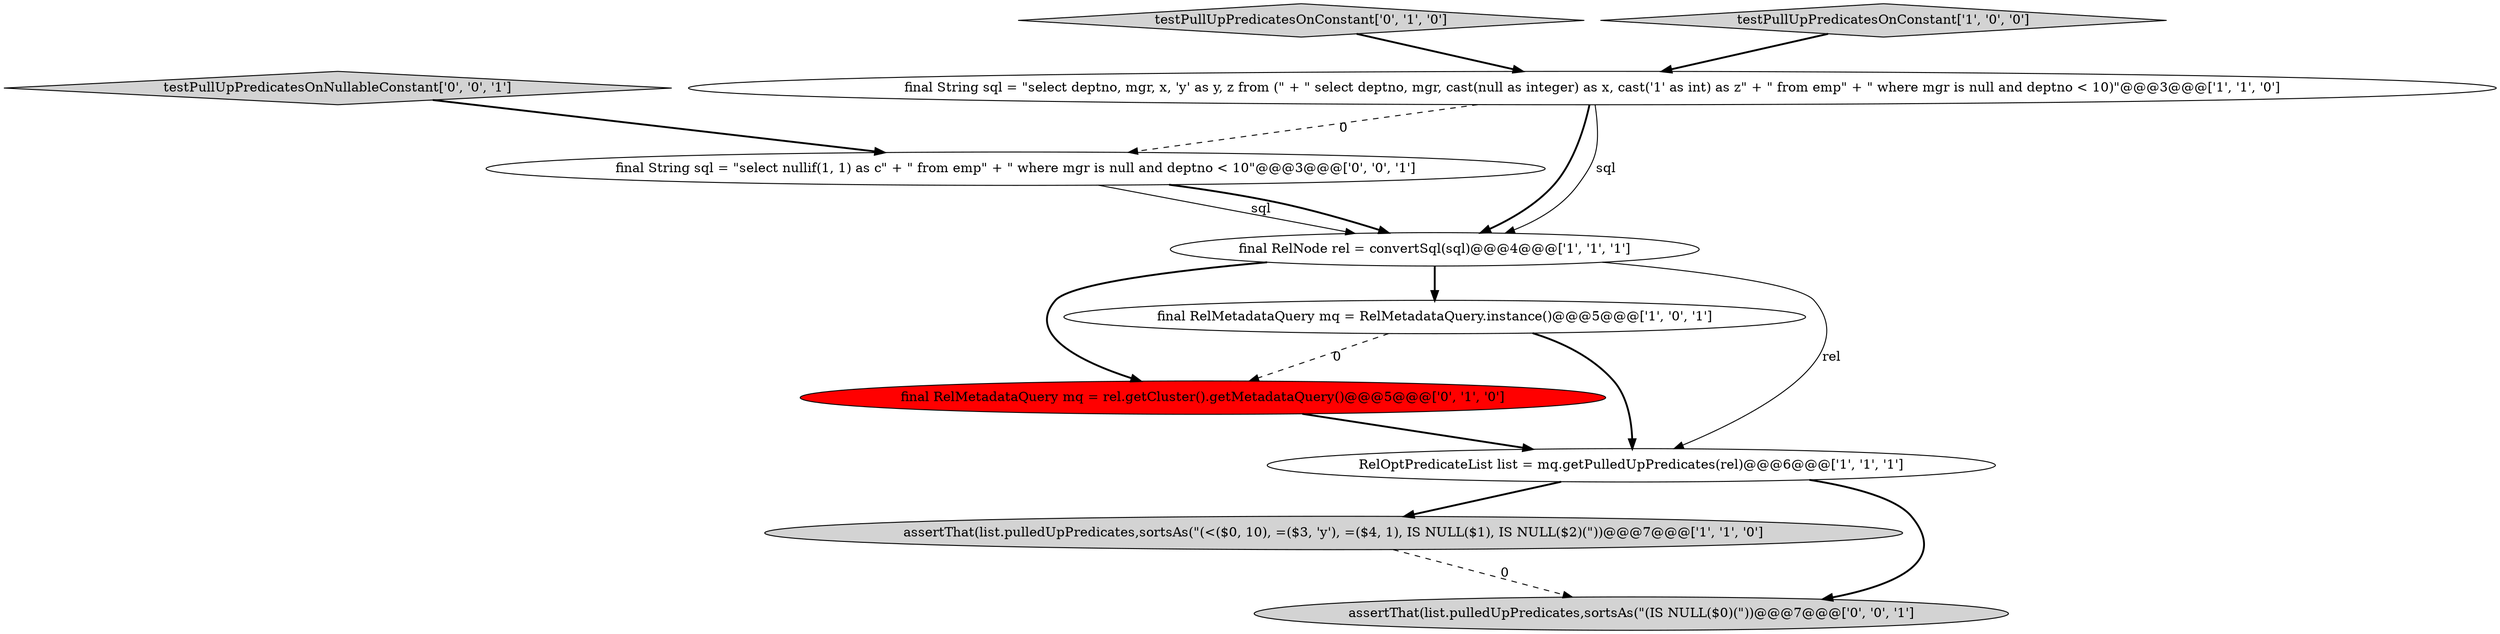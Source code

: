 digraph {
2 [style = filled, label = "final RelNode rel = convertSql(sql)@@@4@@@['1', '1', '1']", fillcolor = white, shape = ellipse image = "AAA0AAABBB1BBB"];
6 [style = filled, label = "final RelMetadataQuery mq = rel.getCluster().getMetadataQuery()@@@5@@@['0', '1', '0']", fillcolor = red, shape = ellipse image = "AAA1AAABBB2BBB"];
4 [style = filled, label = "final String sql = \"select deptno, mgr, x, 'y' as y, z from (\" + \" select deptno, mgr, cast(null as integer) as x, cast('1' as int) as z\" + \" from emp\" + \" where mgr is null and deptno < 10)\"@@@3@@@['1', '1', '0']", fillcolor = white, shape = ellipse image = "AAA0AAABBB1BBB"];
0 [style = filled, label = "final RelMetadataQuery mq = RelMetadataQuery.instance()@@@5@@@['1', '0', '1']", fillcolor = white, shape = ellipse image = "AAA0AAABBB1BBB"];
7 [style = filled, label = "testPullUpPredicatesOnConstant['0', '1', '0']", fillcolor = lightgray, shape = diamond image = "AAA0AAABBB2BBB"];
10 [style = filled, label = "testPullUpPredicatesOnNullableConstant['0', '0', '1']", fillcolor = lightgray, shape = diamond image = "AAA0AAABBB3BBB"];
3 [style = filled, label = "testPullUpPredicatesOnConstant['1', '0', '0']", fillcolor = lightgray, shape = diamond image = "AAA0AAABBB1BBB"];
5 [style = filled, label = "RelOptPredicateList list = mq.getPulledUpPredicates(rel)@@@6@@@['1', '1', '1']", fillcolor = white, shape = ellipse image = "AAA0AAABBB1BBB"];
1 [style = filled, label = "assertThat(list.pulledUpPredicates,sortsAs(\"(<($0, 10), =($3, 'y'), =($4, 1), IS NULL($1), IS NULL($2)(\"))@@@7@@@['1', '1', '0']", fillcolor = lightgray, shape = ellipse image = "AAA0AAABBB1BBB"];
9 [style = filled, label = "final String sql = \"select nullif(1, 1) as c\" + \" from emp\" + \" where mgr is null and deptno < 10\"@@@3@@@['0', '0', '1']", fillcolor = white, shape = ellipse image = "AAA0AAABBB3BBB"];
8 [style = filled, label = "assertThat(list.pulledUpPredicates,sortsAs(\"(IS NULL($0)(\"))@@@7@@@['0', '0', '1']", fillcolor = lightgray, shape = ellipse image = "AAA0AAABBB3BBB"];
5->1 [style = bold, label=""];
6->5 [style = bold, label=""];
5->8 [style = bold, label=""];
10->9 [style = bold, label=""];
2->0 [style = bold, label=""];
0->6 [style = dashed, label="0"];
4->9 [style = dashed, label="0"];
4->2 [style = bold, label=""];
7->4 [style = bold, label=""];
1->8 [style = dashed, label="0"];
9->2 [style = solid, label="sql"];
9->2 [style = bold, label=""];
3->4 [style = bold, label=""];
2->6 [style = bold, label=""];
4->2 [style = solid, label="sql"];
2->5 [style = solid, label="rel"];
0->5 [style = bold, label=""];
}
